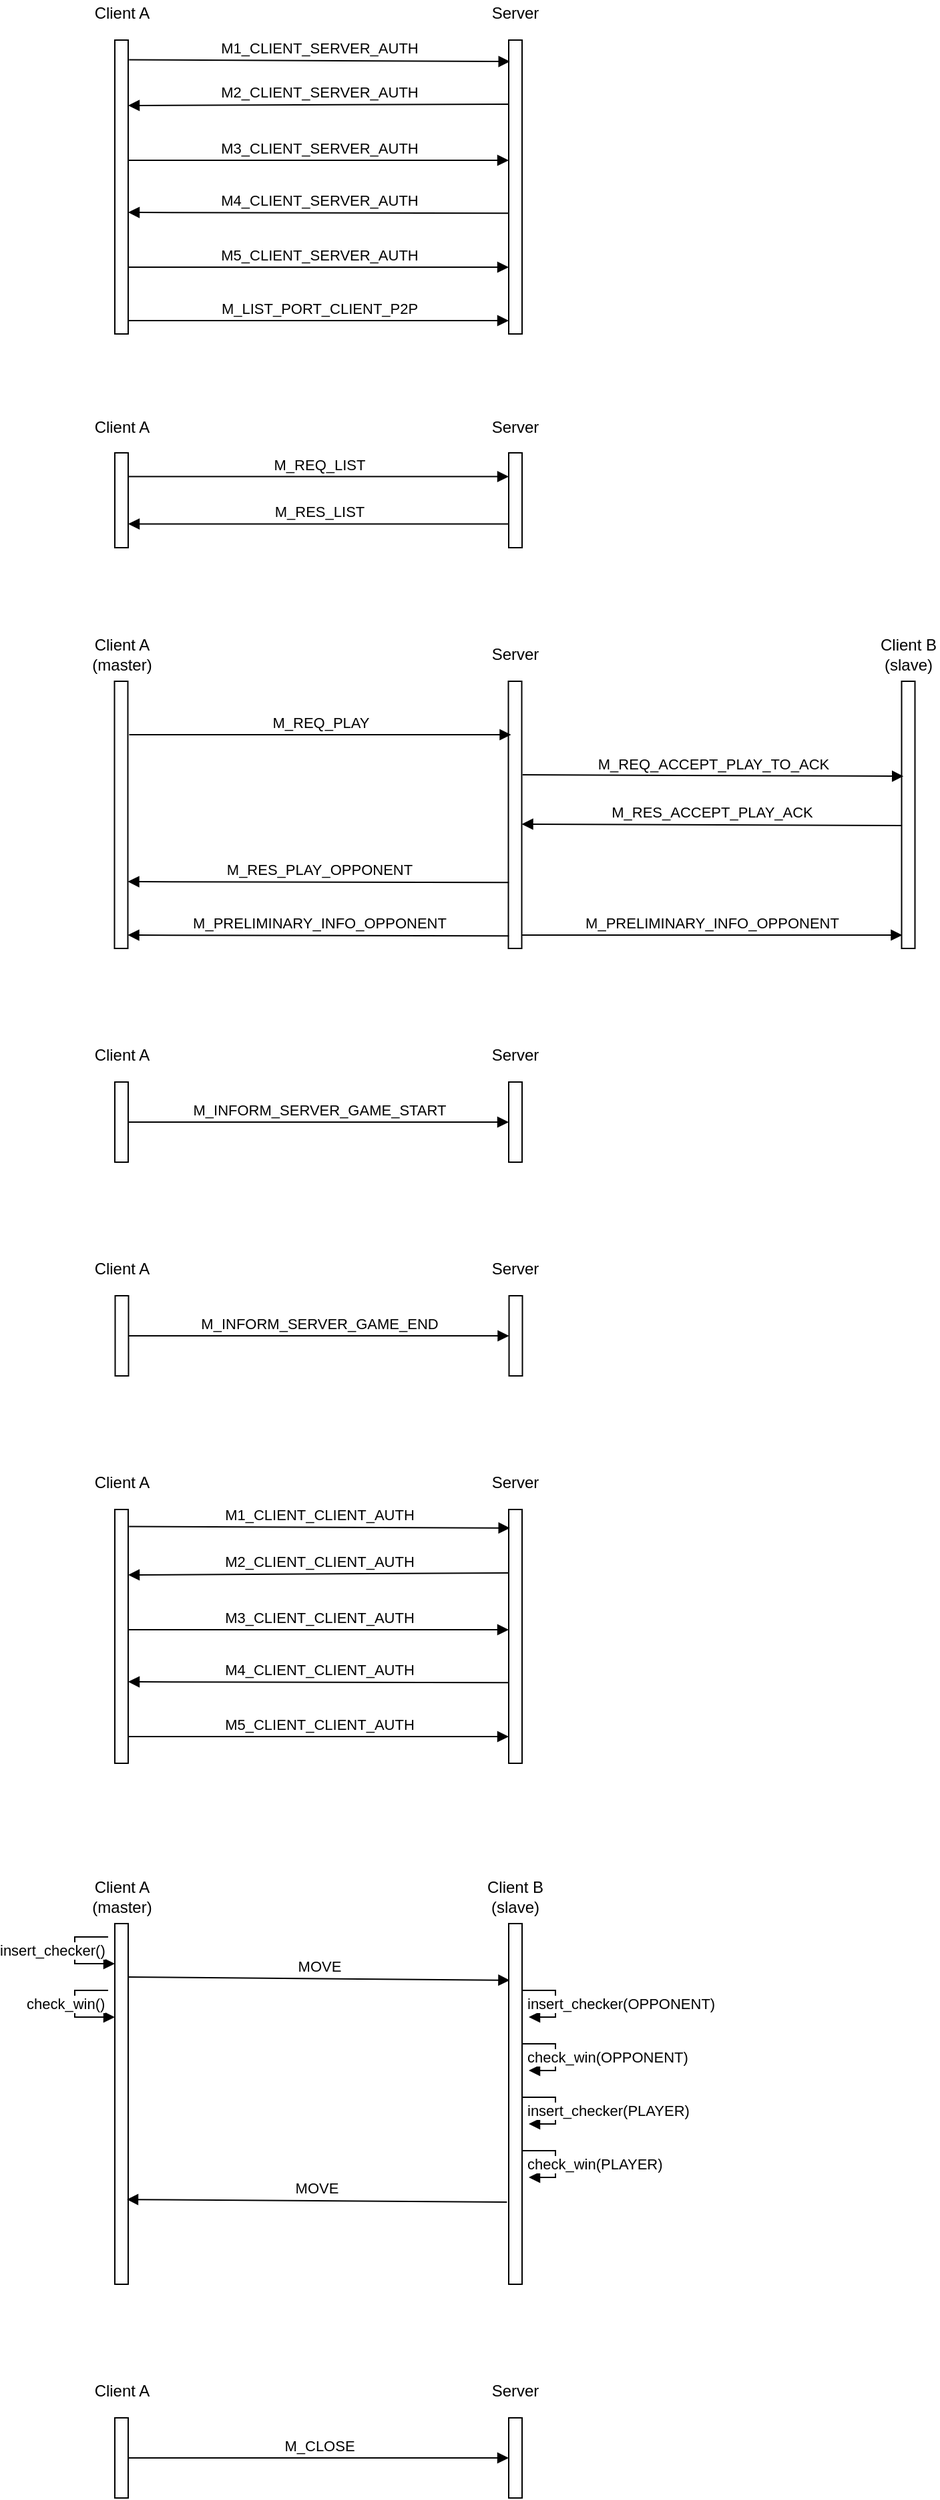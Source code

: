 <mxfile version="12.6.5" type="device"><diagram id="Fxv9N3oLjRITrf1j1IEl" name="Page-1"><mxGraphModel dx="1913" dy="806" grid="1" gridSize="10" guides="1" tooltips="1" connect="1" arrows="1" fold="1" page="1" pageScale="1" pageWidth="827" pageHeight="1169" math="0" shadow="0"><root><mxCell id="0"/><mxCell id="1" parent="0"/><mxCell id="Czu_AmZ1c127CyiTCndl-1" value="" style="rounded=0;whiteSpace=wrap;html=1;" parent="1" vertex="1"><mxGeometry x="80" y="200" width="10" height="220" as="geometry"/></mxCell><mxCell id="Czu_AmZ1c127CyiTCndl-2" value="Client A" style="text;html=1;strokeColor=none;fillColor=none;align=center;verticalAlign=middle;whiteSpace=wrap;rounded=0;" parent="1" vertex="1"><mxGeometry x="62.5" y="170" width="45" height="20" as="geometry"/></mxCell><mxCell id="Czu_AmZ1c127CyiTCndl-3" value="" style="rounded=0;whiteSpace=wrap;html=1;" parent="1" vertex="1"><mxGeometry x="375" y="200" width="10" height="220" as="geometry"/></mxCell><mxCell id="Czu_AmZ1c127CyiTCndl-4" value="Server" style="text;html=1;strokeColor=none;fillColor=none;align=center;verticalAlign=middle;whiteSpace=wrap;rounded=0;" parent="1" vertex="1"><mxGeometry x="360" y="170" width="40" height="20" as="geometry"/></mxCell><mxCell id="Czu_AmZ1c127CyiTCndl-5" value="M1_CLIENT_SERVER_AUTH" style="html=1;verticalAlign=bottom;endArrow=block;exitX=1.062;exitY=0.067;exitDx=0;exitDy=0;entryX=0.086;entryY=0.073;entryDx=0;entryDy=0;entryPerimeter=0;exitPerimeter=0;" parent="1" source="Czu_AmZ1c127CyiTCndl-1" target="Czu_AmZ1c127CyiTCndl-3" edge="1"><mxGeometry width="80" relative="1" as="geometry"><mxPoint x="130" y="170" as="sourcePoint"/><mxPoint x="210" y="170" as="targetPoint"/></mxGeometry></mxCell><mxCell id="Czu_AmZ1c127CyiTCndl-6" value="M2_CLIENT_SERVER_AUTH" style="html=1;verticalAlign=bottom;endArrow=block;exitX=0;exitY=0.218;exitDx=0;exitDy=0;exitPerimeter=0;" parent="1" source="Czu_AmZ1c127CyiTCndl-3" edge="1"><mxGeometry width="80" relative="1" as="geometry"><mxPoint x="350" y="250" as="sourcePoint"/><mxPoint x="90" y="249" as="targetPoint"/></mxGeometry></mxCell><mxCell id="Czu_AmZ1c127CyiTCndl-7" value="M3_CLIENT_SERVER_AUTH" style="html=1;verticalAlign=bottom;endArrow=block;exitX=1;exitY=0.25;exitDx=0;exitDy=0;entryX=0;entryY=0.25;entryDx=0;entryDy=0;" parent="1" edge="1"><mxGeometry width="80" relative="1" as="geometry"><mxPoint x="90" y="290" as="sourcePoint"/><mxPoint x="375" y="290.0" as="targetPoint"/></mxGeometry></mxCell><mxCell id="Czu_AmZ1c127CyiTCndl-8" value="M4_CLIENT_SERVER_AUTH" style="html=1;verticalAlign=bottom;endArrow=block;exitX=0.038;exitY=0.374;exitDx=0;exitDy=0;exitPerimeter=0;" parent="1" edge="1"><mxGeometry width="80" relative="1" as="geometry"><mxPoint x="375.38" y="329.68" as="sourcePoint"/><mxPoint x="90" y="329" as="targetPoint"/></mxGeometry></mxCell><mxCell id="Czu_AmZ1c127CyiTCndl-9" value="M_LIST_PORT_CLIENT_P2P" style="html=1;verticalAlign=bottom;endArrow=block;exitX=1;exitY=0.25;exitDx=0;exitDy=0;entryX=0;entryY=0.25;entryDx=0;entryDy=0;" parent="1" edge="1"><mxGeometry width="80" relative="1" as="geometry"><mxPoint x="90" y="410.0" as="sourcePoint"/><mxPoint x="375" y="410.0" as="targetPoint"/></mxGeometry></mxCell><mxCell id="Czu_AmZ1c127CyiTCndl-10" value="" style="rounded=0;whiteSpace=wrap;html=1;" parent="1" vertex="1"><mxGeometry x="80" y="509" width="10" height="71" as="geometry"/></mxCell><mxCell id="Czu_AmZ1c127CyiTCndl-12" value="" style="rounded=0;whiteSpace=wrap;html=1;" parent="1" vertex="1"><mxGeometry x="375" y="509" width="10" height="71" as="geometry"/></mxCell><mxCell id="Czu_AmZ1c127CyiTCndl-14" value="M_REQ_LIST" style="html=1;verticalAlign=bottom;endArrow=block;exitX=1;exitY=0.25;exitDx=0;exitDy=0;entryX=0;entryY=0.25;entryDx=0;entryDy=0;" parent="1" source="Czu_AmZ1c127CyiTCndl-10" target="Czu_AmZ1c127CyiTCndl-12" edge="1"><mxGeometry width="80" relative="1" as="geometry"><mxPoint x="130" y="479" as="sourcePoint"/><mxPoint x="210" y="479" as="targetPoint"/></mxGeometry></mxCell><mxCell id="Czu_AmZ1c127CyiTCndl-15" value="M_RES_LIST" style="html=1;verticalAlign=bottom;endArrow=block;exitX=0;exitY=0.75;exitDx=0;exitDy=0;entryX=1;entryY=0.75;entryDx=0;entryDy=0;" parent="1" source="Czu_AmZ1c127CyiTCndl-12" target="Czu_AmZ1c127CyiTCndl-10" edge="1"><mxGeometry width="80" relative="1" as="geometry"><mxPoint x="350" y="559" as="sourcePoint"/><mxPoint x="90" y="558" as="targetPoint"/></mxGeometry></mxCell><mxCell id="Czu_AmZ1c127CyiTCndl-19" value="Client A" style="text;html=1;strokeColor=none;fillColor=none;align=center;verticalAlign=middle;whiteSpace=wrap;rounded=0;" parent="1" vertex="1"><mxGeometry x="62.5" y="480" width="45" height="20" as="geometry"/></mxCell><mxCell id="Czu_AmZ1c127CyiTCndl-20" value="Server" style="text;html=1;strokeColor=none;fillColor=none;align=center;verticalAlign=middle;whiteSpace=wrap;rounded=0;" parent="1" vertex="1"><mxGeometry x="360" y="480" width="40" height="20" as="geometry"/></mxCell><mxCell id="Czu_AmZ1c127CyiTCndl-21" value="" style="rounded=0;whiteSpace=wrap;html=1;" parent="1" vertex="1"><mxGeometry x="79.75" y="680" width="10" height="200" as="geometry"/></mxCell><mxCell id="Czu_AmZ1c127CyiTCndl-22" value="Client A (master)" style="text;html=1;strokeColor=none;fillColor=none;align=center;verticalAlign=middle;whiteSpace=wrap;rounded=0;" parent="1" vertex="1"><mxGeometry x="62.5" y="650" width="45" height="20" as="geometry"/></mxCell><mxCell id="Czu_AmZ1c127CyiTCndl-23" value="" style="rounded=0;whiteSpace=wrap;html=1;" parent="1" vertex="1"><mxGeometry x="374.75" y="680" width="10" height="200" as="geometry"/></mxCell><mxCell id="Czu_AmZ1c127CyiTCndl-24" value="Server" style="text;html=1;strokeColor=none;fillColor=none;align=center;verticalAlign=middle;whiteSpace=wrap;rounded=0;" parent="1" vertex="1"><mxGeometry x="360" y="650" width="40" height="20" as="geometry"/></mxCell><mxCell id="Czu_AmZ1c127CyiTCndl-25" value="M_REQ_PLAY" style="html=1;verticalAlign=bottom;endArrow=block;exitX=1.1;exitY=0.2;exitDx=0;exitDy=0;entryX=0.2;entryY=0.2;entryDx=0;entryDy=0;entryPerimeter=0;exitPerimeter=0;" parent="1" source="Czu_AmZ1c127CyiTCndl-21" target="Czu_AmZ1c127CyiTCndl-23" edge="1"><mxGeometry width="80" relative="1" as="geometry"><mxPoint x="129.75" y="590" as="sourcePoint"/><mxPoint x="209.75" y="590" as="targetPoint"/></mxGeometry></mxCell><mxCell id="Czu_AmZ1c127CyiTCndl-28" value="M_RES_PLAY_OPPONENT" style="html=1;verticalAlign=bottom;endArrow=block;exitX=0.038;exitY=0.374;exitDx=0;exitDy=0;exitPerimeter=0;" parent="1" edge="1"><mxGeometry width="80" relative="1" as="geometry"><mxPoint x="375.13" y="830.68" as="sourcePoint"/><mxPoint x="89.75" y="830" as="targetPoint"/></mxGeometry></mxCell><mxCell id="Czu_AmZ1c127CyiTCndl-29" value="M_PRELIMINARY_INFO_OPPONENT" style="html=1;verticalAlign=bottom;endArrow=block;exitX=1;exitY=0.25;exitDx=0;exitDy=0;entryX=0;entryY=0.25;entryDx=0;entryDy=0;" parent="1" edge="1"><mxGeometry width="80" relative="1" as="geometry"><mxPoint x="384.75" y="870.0" as="sourcePoint"/><mxPoint x="669.75" y="870.0" as="targetPoint"/></mxGeometry></mxCell><mxCell id="Czu_AmZ1c127CyiTCndl-30" value="" style="rounded=0;whiteSpace=wrap;html=1;" parent="1" vertex="1"><mxGeometry x="669.25" y="680" width="10" height="200" as="geometry"/></mxCell><mxCell id="Czu_AmZ1c127CyiTCndl-31" value="Client B (slave)" style="text;html=1;strokeColor=none;fillColor=none;align=center;verticalAlign=middle;whiteSpace=wrap;rounded=0;" parent="1" vertex="1"><mxGeometry x="652" y="650" width="45" height="20" as="geometry"/></mxCell><mxCell id="Czu_AmZ1c127CyiTCndl-32" value="M_REQ_ACCEPT_PLAY_TO_ACK" style="html=1;verticalAlign=bottom;endArrow=block;exitX=1.062;exitY=0.067;exitDx=0;exitDy=0;entryX=0.086;entryY=0.073;entryDx=0;entryDy=0;entryPerimeter=0;exitPerimeter=0;" parent="1" edge="1"><mxGeometry width="80" relative="1" as="geometry"><mxPoint x="385.37" y="750.0" as="sourcePoint"/><mxPoint x="670.61" y="751.08" as="targetPoint"/></mxGeometry></mxCell><mxCell id="Czu_AmZ1c127CyiTCndl-33" value="M_RES_ACCEPT_PLAY_ACK" style="html=1;verticalAlign=bottom;endArrow=block;exitX=-0.02;exitY=0.278;exitDx=0;exitDy=0;exitPerimeter=0;" parent="1" edge="1"><mxGeometry width="80" relative="1" as="geometry"><mxPoint x="669.55" y="787.98" as="sourcePoint"/><mxPoint x="384.75" y="786.94" as="targetPoint"/></mxGeometry></mxCell><mxCell id="Czu_AmZ1c127CyiTCndl-34" value="M_PRELIMINARY_INFO_OPPONENT" style="html=1;verticalAlign=bottom;endArrow=block;exitX=0.038;exitY=0.374;exitDx=0;exitDy=0;exitPerimeter=0;" parent="1" edge="1"><mxGeometry width="80" relative="1" as="geometry"><mxPoint x="375.13" y="870.68" as="sourcePoint"/><mxPoint x="89.75" y="870" as="targetPoint"/></mxGeometry></mxCell><mxCell id="Czu_AmZ1c127CyiTCndl-65" value="" style="rounded=0;whiteSpace=wrap;html=1;" parent="1" vertex="1"><mxGeometry x="80" y="1610" width="10" height="270" as="geometry"/></mxCell><mxCell id="Czu_AmZ1c127CyiTCndl-66" value="Client A (master)" style="text;html=1;strokeColor=none;fillColor=none;align=center;verticalAlign=middle;whiteSpace=wrap;rounded=0;" parent="1" vertex="1"><mxGeometry x="62.5" y="1580" width="45" height="20" as="geometry"/></mxCell><mxCell id="Czu_AmZ1c127CyiTCndl-67" value="" style="rounded=0;whiteSpace=wrap;html=1;" parent="1" vertex="1"><mxGeometry x="375" y="1610" width="10" height="270" as="geometry"/></mxCell><mxCell id="Czu_AmZ1c127CyiTCndl-68" value="Client B (slave)" style="text;html=1;strokeColor=none;fillColor=none;align=center;verticalAlign=middle;whiteSpace=wrap;rounded=0;" parent="1" vertex="1"><mxGeometry x="355" y="1580" width="50" height="20" as="geometry"/></mxCell><mxCell id="Czu_AmZ1c127CyiTCndl-75" value="insert_checker()" style="edgeStyle=orthogonalEdgeStyle;html=1;align=left;spacingLeft=2;endArrow=block;rounded=0;entryX=1;entryY=0;" parent="1" edge="1"><mxGeometry x="0.2" y="61" relative="1" as="geometry"><mxPoint x="75" y="1620" as="sourcePoint"/><Array as="points"><mxPoint x="50" y="1620"/><mxPoint x="50" y="1640"/></Array><mxPoint x="80" y="1640" as="targetPoint"/><mxPoint x="-60" y="51" as="offset"/></mxGeometry></mxCell><mxCell id="Czu_AmZ1c127CyiTCndl-76" value="MOVE" style="html=1;verticalAlign=bottom;endArrow=block;entryX=0.072;entryY=0.157;entryDx=0;entryDy=0;entryPerimeter=0;" parent="1" target="Czu_AmZ1c127CyiTCndl-67" edge="1"><mxGeometry width="80" relative="1" as="geometry"><mxPoint x="90" y="1650" as="sourcePoint"/><mxPoint x="170" y="1650" as="targetPoint"/></mxGeometry></mxCell><mxCell id="Czu_AmZ1c127CyiTCndl-77" value="check_win()" style="edgeStyle=orthogonalEdgeStyle;html=1;align=left;spacingLeft=2;endArrow=block;rounded=0;entryX=1;entryY=0;" parent="1" edge="1"><mxGeometry x="0.2" y="41" relative="1" as="geometry"><mxPoint x="75" y="1660" as="sourcePoint"/><Array as="points"><mxPoint x="50" y="1660"/><mxPoint x="50" y="1680"/></Array><mxPoint x="80" y="1680" as="targetPoint"/><mxPoint x="-40" y="31" as="offset"/></mxGeometry></mxCell><mxCell id="Czu_AmZ1c127CyiTCndl-78" value="insert_checker(OPPONENT)" style="edgeStyle=orthogonalEdgeStyle;html=1;align=left;spacingLeft=2;endArrow=block;rounded=0;entryX=1;entryY=0;" parent="1" edge="1"><mxGeometry x="0.077" y="-25" relative="1" as="geometry"><mxPoint x="385" y="1660" as="sourcePoint"/><Array as="points"><mxPoint x="410" y="1660"/><mxPoint x="410" y="1680"/></Array><mxPoint x="390" y="1680" as="targetPoint"/><mxPoint as="offset"/></mxGeometry></mxCell><mxCell id="Czu_AmZ1c127CyiTCndl-79" value="check_win(OPPONENT)" style="edgeStyle=orthogonalEdgeStyle;html=1;align=left;spacingLeft=2;endArrow=block;rounded=0;entryX=1;entryY=0;" parent="1" edge="1"><mxGeometry x="0.077" y="-25" relative="1" as="geometry"><mxPoint x="385" y="1700" as="sourcePoint"/><Array as="points"><mxPoint x="410" y="1700"/><mxPoint x="410" y="1720"/></Array><mxPoint x="390" y="1720" as="targetPoint"/><mxPoint as="offset"/></mxGeometry></mxCell><mxCell id="Czu_AmZ1c127CyiTCndl-80" value="insert_checker(PLAYER)" style="edgeStyle=orthogonalEdgeStyle;html=1;align=left;spacingLeft=2;endArrow=block;rounded=0;entryX=1;entryY=0;" parent="1" edge="1"><mxGeometry x="0.077" y="-25" relative="1" as="geometry"><mxPoint x="385" y="1740" as="sourcePoint"/><Array as="points"><mxPoint x="410" y="1740"/><mxPoint x="410" y="1760"/></Array><mxPoint x="390" y="1760" as="targetPoint"/><mxPoint as="offset"/></mxGeometry></mxCell><mxCell id="Czu_AmZ1c127CyiTCndl-81" value="check_win(PLAYER)" style="edgeStyle=orthogonalEdgeStyle;html=1;align=left;spacingLeft=2;endArrow=block;rounded=0;entryX=1;entryY=0;" parent="1" edge="1"><mxGeometry x="0.077" y="-25" relative="1" as="geometry"><mxPoint x="385" y="1780" as="sourcePoint"/><Array as="points"><mxPoint x="410" y="1780"/><mxPoint x="410" y="1800"/></Array><mxPoint x="390" y="1800" as="targetPoint"/><mxPoint as="offset"/></mxGeometry></mxCell><mxCell id="Czu_AmZ1c127CyiTCndl-82" value="MOVE" style="html=1;verticalAlign=bottom;endArrow=block;exitX=-0.134;exitY=0.772;exitDx=0;exitDy=0;exitPerimeter=0;entryX=0.9;entryY=0.765;entryDx=0;entryDy=0;entryPerimeter=0;" parent="1" source="Czu_AmZ1c127CyiTCndl-67" target="Czu_AmZ1c127CyiTCndl-65" edge="1"><mxGeometry width="80" relative="1" as="geometry"><mxPoint x="89.28" y="1820" as="sourcePoint"/><mxPoint x="50" y="1810" as="targetPoint"/></mxGeometry></mxCell><mxCell id="Czu_AmZ1c127CyiTCndl-83" value="" style="rounded=0;whiteSpace=wrap;html=1;" parent="1" vertex="1"><mxGeometry x="80" y="1980" width="10" height="60" as="geometry"/></mxCell><mxCell id="Czu_AmZ1c127CyiTCndl-84" value="Client A" style="text;html=1;strokeColor=none;fillColor=none;align=center;verticalAlign=middle;whiteSpace=wrap;rounded=0;" parent="1" vertex="1"><mxGeometry x="62.5" y="1950" width="45" height="20" as="geometry"/></mxCell><mxCell id="Czu_AmZ1c127CyiTCndl-85" value="" style="rounded=0;whiteSpace=wrap;html=1;" parent="1" vertex="1"><mxGeometry x="375" y="1980" width="10" height="60" as="geometry"/></mxCell><mxCell id="Czu_AmZ1c127CyiTCndl-86" value="Server" style="text;html=1;strokeColor=none;fillColor=none;align=center;verticalAlign=middle;whiteSpace=wrap;rounded=0;" parent="1" vertex="1"><mxGeometry x="360" y="1950" width="40" height="20" as="geometry"/></mxCell><mxCell id="Czu_AmZ1c127CyiTCndl-87" value="M_CLOSE" style="html=1;verticalAlign=bottom;endArrow=block;exitX=1;exitY=0.5;exitDx=0;exitDy=0;entryX=0;entryY=0.5;entryDx=0;entryDy=0;" parent="1" source="Czu_AmZ1c127CyiTCndl-83" target="Czu_AmZ1c127CyiTCndl-85" edge="1"><mxGeometry width="80" relative="1" as="geometry"><mxPoint x="130" y="1950" as="sourcePoint"/><mxPoint x="210" y="1950" as="targetPoint"/></mxGeometry></mxCell><mxCell id="O16nAqKchWqwwZAaNhhs-1" value="M5_CLIENT_SERVER_AUTH" style="html=1;verticalAlign=bottom;endArrow=block;exitX=1;exitY=0.25;exitDx=0;exitDy=0;entryX=0;entryY=0.25;entryDx=0;entryDy=0;" edge="1" parent="1"><mxGeometry width="80" relative="1" as="geometry"><mxPoint x="90" y="370" as="sourcePoint"/><mxPoint x="375" y="370" as="targetPoint"/></mxGeometry></mxCell><mxCell id="O16nAqKchWqwwZAaNhhs-12" value="" style="rounded=0;whiteSpace=wrap;html=1;" vertex="1" parent="1"><mxGeometry x="80" y="1300" width="10" height="190" as="geometry"/></mxCell><mxCell id="O16nAqKchWqwwZAaNhhs-13" value="Client A" style="text;html=1;strokeColor=none;fillColor=none;align=center;verticalAlign=middle;whiteSpace=wrap;rounded=0;" vertex="1" parent="1"><mxGeometry x="62.5" y="1270" width="45" height="20" as="geometry"/></mxCell><mxCell id="O16nAqKchWqwwZAaNhhs-14" value="" style="rounded=0;whiteSpace=wrap;html=1;" vertex="1" parent="1"><mxGeometry x="375" y="1300" width="10" height="190" as="geometry"/></mxCell><mxCell id="O16nAqKchWqwwZAaNhhs-15" value="Server" style="text;html=1;strokeColor=none;fillColor=none;align=center;verticalAlign=middle;whiteSpace=wrap;rounded=0;" vertex="1" parent="1"><mxGeometry x="360" y="1270" width="40" height="20" as="geometry"/></mxCell><mxCell id="O16nAqKchWqwwZAaNhhs-16" value="M1_CLIENT_CLIENT_AUTH" style="html=1;verticalAlign=bottom;endArrow=block;exitX=1.062;exitY=0.067;exitDx=0;exitDy=0;entryX=0.086;entryY=0.073;entryDx=0;entryDy=0;entryPerimeter=0;exitPerimeter=0;" edge="1" parent="1" source="O16nAqKchWqwwZAaNhhs-12" target="O16nAqKchWqwwZAaNhhs-14"><mxGeometry width="80" relative="1" as="geometry"><mxPoint x="130" y="1270" as="sourcePoint"/><mxPoint x="210" y="1270" as="targetPoint"/></mxGeometry></mxCell><mxCell id="O16nAqKchWqwwZAaNhhs-17" value="M2_CLIENT_CLIENT_AUTH" style="html=1;verticalAlign=bottom;endArrow=block;exitX=0;exitY=0.25;exitDx=0;exitDy=0;" edge="1" parent="1" source="O16nAqKchWqwwZAaNhhs-14"><mxGeometry width="80" relative="1" as="geometry"><mxPoint x="350" y="1350" as="sourcePoint"/><mxPoint x="90" y="1349" as="targetPoint"/></mxGeometry></mxCell><mxCell id="O16nAqKchWqwwZAaNhhs-18" value="M3_CLIENT_CLIENT_AUTH" style="html=1;verticalAlign=bottom;endArrow=block;exitX=1;exitY=0.25;exitDx=0;exitDy=0;entryX=0;entryY=0.25;entryDx=0;entryDy=0;" edge="1" parent="1"><mxGeometry width="80" relative="1" as="geometry"><mxPoint x="90" y="1390" as="sourcePoint"/><mxPoint x="375" y="1390" as="targetPoint"/></mxGeometry></mxCell><mxCell id="O16nAqKchWqwwZAaNhhs-19" value="M4_CLIENT_CLIENT_AUTH" style="html=1;verticalAlign=bottom;endArrow=block;exitX=0.038;exitY=0.374;exitDx=0;exitDy=0;exitPerimeter=0;" edge="1" parent="1"><mxGeometry width="80" relative="1" as="geometry"><mxPoint x="375.38" y="1429.68" as="sourcePoint"/><mxPoint x="90" y="1429" as="targetPoint"/></mxGeometry></mxCell><mxCell id="O16nAqKchWqwwZAaNhhs-21" value="M5_CLIENT_CLIENT_AUTH" style="html=1;verticalAlign=bottom;endArrow=block;exitX=1;exitY=0.25;exitDx=0;exitDy=0;entryX=0;entryY=0.25;entryDx=0;entryDy=0;" edge="1" parent="1"><mxGeometry width="80" relative="1" as="geometry"><mxPoint x="90" y="1470" as="sourcePoint"/><mxPoint x="375" y="1470" as="targetPoint"/></mxGeometry></mxCell><mxCell id="O16nAqKchWqwwZAaNhhs-22" value="" style="rounded=0;whiteSpace=wrap;html=1;" vertex="1" parent="1"><mxGeometry x="80" y="980" width="10" height="60" as="geometry"/></mxCell><mxCell id="O16nAqKchWqwwZAaNhhs-23" value="Client A" style="text;html=1;strokeColor=none;fillColor=none;align=center;verticalAlign=middle;whiteSpace=wrap;rounded=0;" vertex="1" parent="1"><mxGeometry x="62.5" y="950" width="45" height="20" as="geometry"/></mxCell><mxCell id="O16nAqKchWqwwZAaNhhs-24" value="" style="rounded=0;whiteSpace=wrap;html=1;" vertex="1" parent="1"><mxGeometry x="375" y="980" width="10" height="60" as="geometry"/></mxCell><mxCell id="O16nAqKchWqwwZAaNhhs-25" value="Server" style="text;html=1;strokeColor=none;fillColor=none;align=center;verticalAlign=middle;whiteSpace=wrap;rounded=0;" vertex="1" parent="1"><mxGeometry x="360" y="950" width="40" height="20" as="geometry"/></mxCell><mxCell id="O16nAqKchWqwwZAaNhhs-26" value="M_INFORM_SERVER_GAME_START" style="html=1;verticalAlign=bottom;endArrow=block;exitX=1;exitY=0.5;exitDx=0;exitDy=0;entryX=0;entryY=0.5;entryDx=0;entryDy=0;" edge="1" parent="1" source="O16nAqKchWqwwZAaNhhs-22" target="O16nAqKchWqwwZAaNhhs-24"><mxGeometry width="80" relative="1" as="geometry"><mxPoint x="130" y="950" as="sourcePoint"/><mxPoint x="210" y="950" as="targetPoint"/></mxGeometry></mxCell><mxCell id="O16nAqKchWqwwZAaNhhs-32" value="" style="rounded=0;whiteSpace=wrap;html=1;" vertex="1" parent="1"><mxGeometry x="80.25" y="1140" width="10" height="60" as="geometry"/></mxCell><mxCell id="O16nAqKchWqwwZAaNhhs-33" value="Client A" style="text;html=1;strokeColor=none;fillColor=none;align=center;verticalAlign=middle;whiteSpace=wrap;rounded=0;" vertex="1" parent="1"><mxGeometry x="62.75" y="1110" width="45" height="20" as="geometry"/></mxCell><mxCell id="O16nAqKchWqwwZAaNhhs-34" value="" style="rounded=0;whiteSpace=wrap;html=1;" vertex="1" parent="1"><mxGeometry x="375.25" y="1140" width="10" height="60" as="geometry"/></mxCell><mxCell id="O16nAqKchWqwwZAaNhhs-35" value="Server" style="text;html=1;strokeColor=none;fillColor=none;align=center;verticalAlign=middle;whiteSpace=wrap;rounded=0;" vertex="1" parent="1"><mxGeometry x="360.25" y="1110" width="40" height="20" as="geometry"/></mxCell><mxCell id="O16nAqKchWqwwZAaNhhs-36" value="M_INFORM_SERVER_GAME_END" style="html=1;verticalAlign=bottom;endArrow=block;exitX=1;exitY=0.5;exitDx=0;exitDy=0;entryX=0;entryY=0.5;entryDx=0;entryDy=0;" edge="1" parent="1" source="O16nAqKchWqwwZAaNhhs-32" target="O16nAqKchWqwwZAaNhhs-34"><mxGeometry width="80" relative="1" as="geometry"><mxPoint x="130.25" y="1110" as="sourcePoint"/><mxPoint x="210.25" y="1110" as="targetPoint"/></mxGeometry></mxCell></root></mxGraphModel></diagram></mxfile>